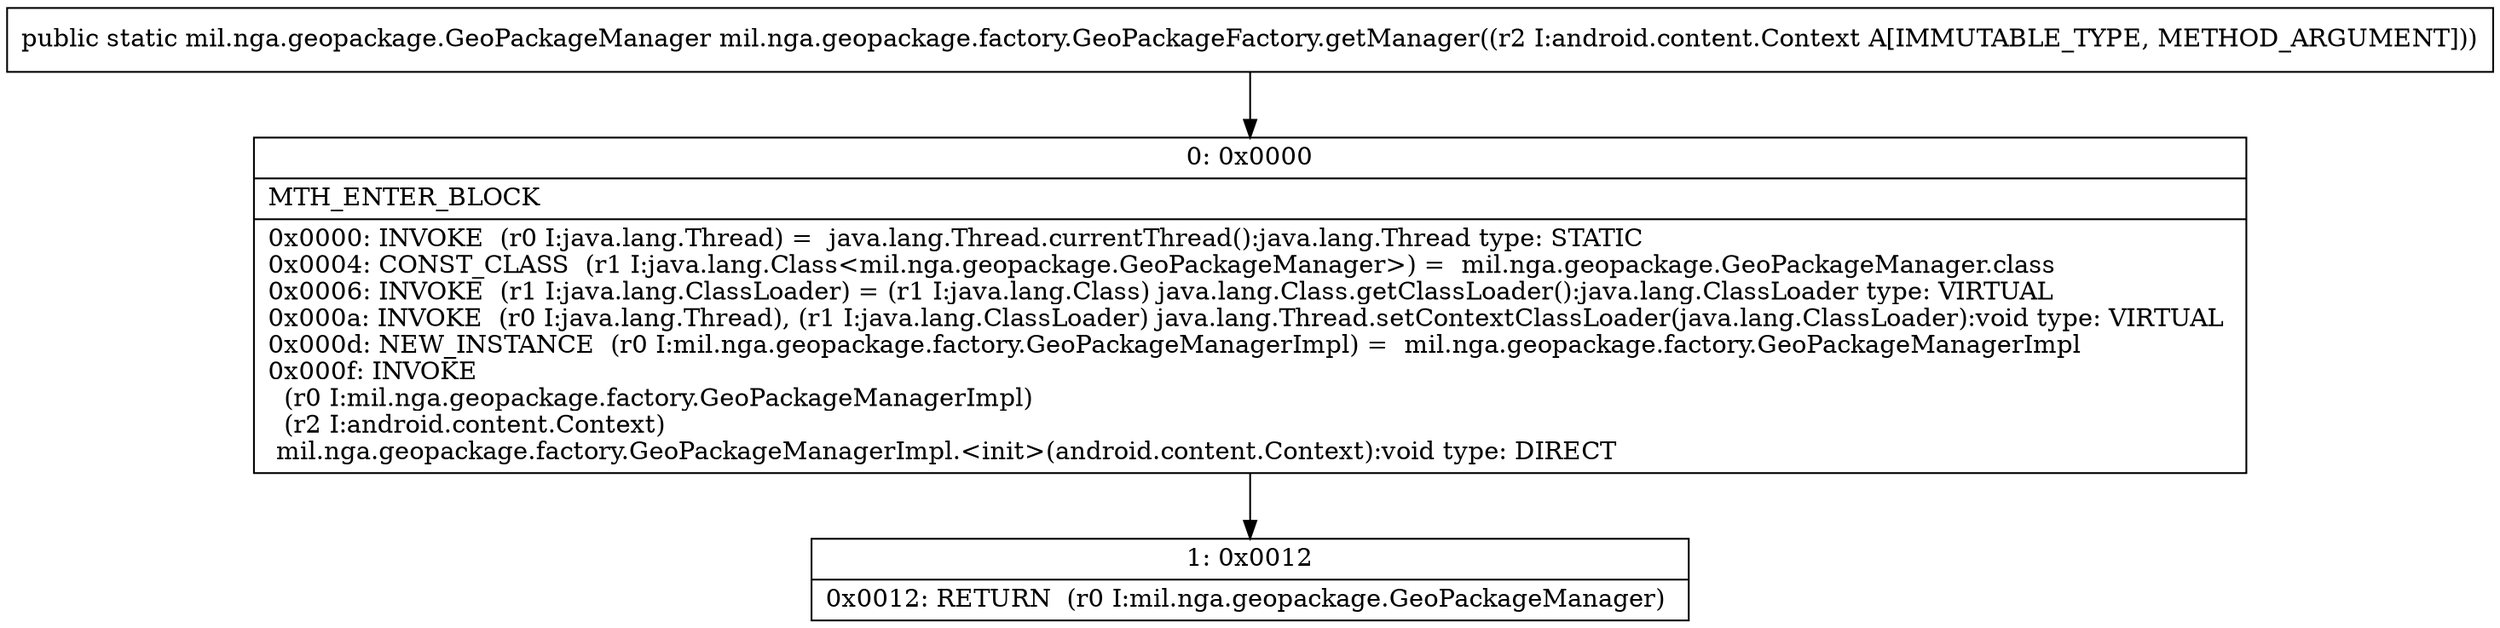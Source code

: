 digraph "CFG formil.nga.geopackage.factory.GeoPackageFactory.getManager(Landroid\/content\/Context;)Lmil\/nga\/geopackage\/GeoPackageManager;" {
Node_0 [shape=record,label="{0\:\ 0x0000|MTH_ENTER_BLOCK\l|0x0000: INVOKE  (r0 I:java.lang.Thread) =  java.lang.Thread.currentThread():java.lang.Thread type: STATIC \l0x0004: CONST_CLASS  (r1 I:java.lang.Class\<mil.nga.geopackage.GeoPackageManager\>) =  mil.nga.geopackage.GeoPackageManager.class \l0x0006: INVOKE  (r1 I:java.lang.ClassLoader) = (r1 I:java.lang.Class) java.lang.Class.getClassLoader():java.lang.ClassLoader type: VIRTUAL \l0x000a: INVOKE  (r0 I:java.lang.Thread), (r1 I:java.lang.ClassLoader) java.lang.Thread.setContextClassLoader(java.lang.ClassLoader):void type: VIRTUAL \l0x000d: NEW_INSTANCE  (r0 I:mil.nga.geopackage.factory.GeoPackageManagerImpl) =  mil.nga.geopackage.factory.GeoPackageManagerImpl \l0x000f: INVOKE  \l  (r0 I:mil.nga.geopackage.factory.GeoPackageManagerImpl)\l  (r2 I:android.content.Context)\l mil.nga.geopackage.factory.GeoPackageManagerImpl.\<init\>(android.content.Context):void type: DIRECT \l}"];
Node_1 [shape=record,label="{1\:\ 0x0012|0x0012: RETURN  (r0 I:mil.nga.geopackage.GeoPackageManager) \l}"];
MethodNode[shape=record,label="{public static mil.nga.geopackage.GeoPackageManager mil.nga.geopackage.factory.GeoPackageFactory.getManager((r2 I:android.content.Context A[IMMUTABLE_TYPE, METHOD_ARGUMENT])) }"];
MethodNode -> Node_0;
Node_0 -> Node_1;
}

